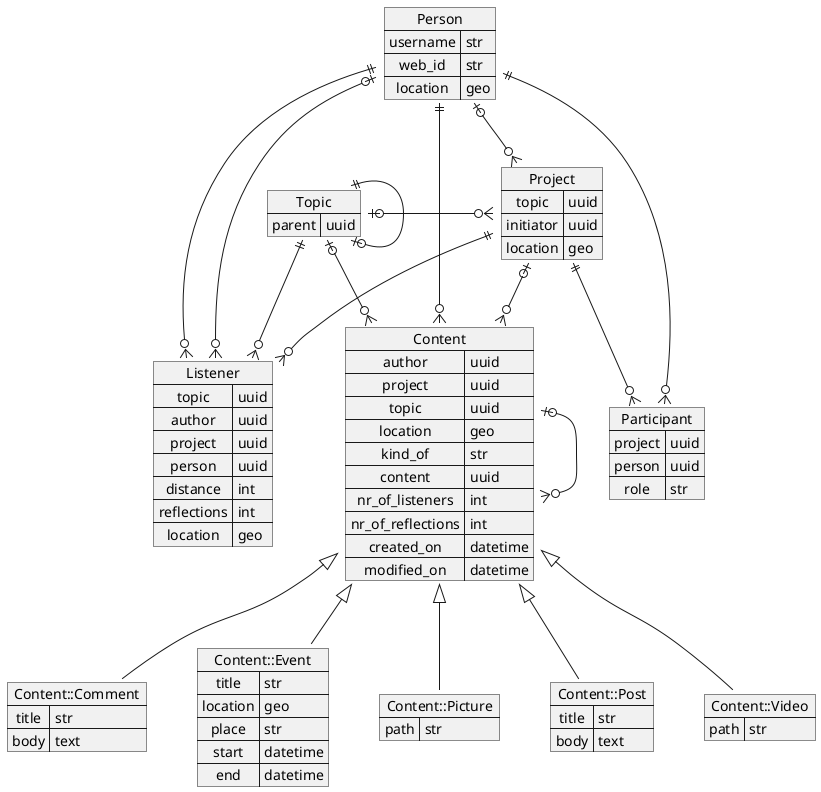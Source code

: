 @startuml

map Person {
  username => str
  web_id => str
  location => geo
}

map Topic {
  parent => uuid
}

map Listener {
  topic => uuid
  author => uuid
  project => uuid
  person => uuid
  distance => int
  reflections => int
  location => geo
}

map Project {
  topic => uuid
  initiator => uuid
  location => geo
}

map Participant {
  project => uuid
  person => uuid
  role => str
}

map Content {
  author => uuid
  project => uuid
  topic => uuid
  location => geo
  kind_of => str
  content => uuid
  nr_of_listeners => int
  nr_of_reflections => int
  created_on => datetime
  modified_on => datetime
}

map "Content::Comment" as Comment {
  title => str
  body => text
}

map "Content::Event" as Event {
  title => str
  location => geo
  place => str
  start => datetime
  end => datetime
}

map "Content::Picture" as Picture {
  path => str
}

map "Content::Post" as Post {
  title => str
  body => text
}

map "Content::Video" as Video {
  path => str
}



Person ||-d-o{ Content
Person ||-d-o{ Listener
Person |o-d-o{ Listener
Person ||-d-o{ Participant
Person |o-d-o{ Project

Topic |o-d-o{ Content
Topic ||-d-o{ Listener
Topic |o-o{ Project
Topic ||-o| Topic

Project |o-d-o{ Content
Project ||-d-o{ Listener
Project ||-d-o{ Participant

Content |o-d-o{ Content

Content <|-d- Comment
Content <|-d- Event
Content <|-d- Picture
Content <|-d- Post
Content <|-d- Video


@enduml

